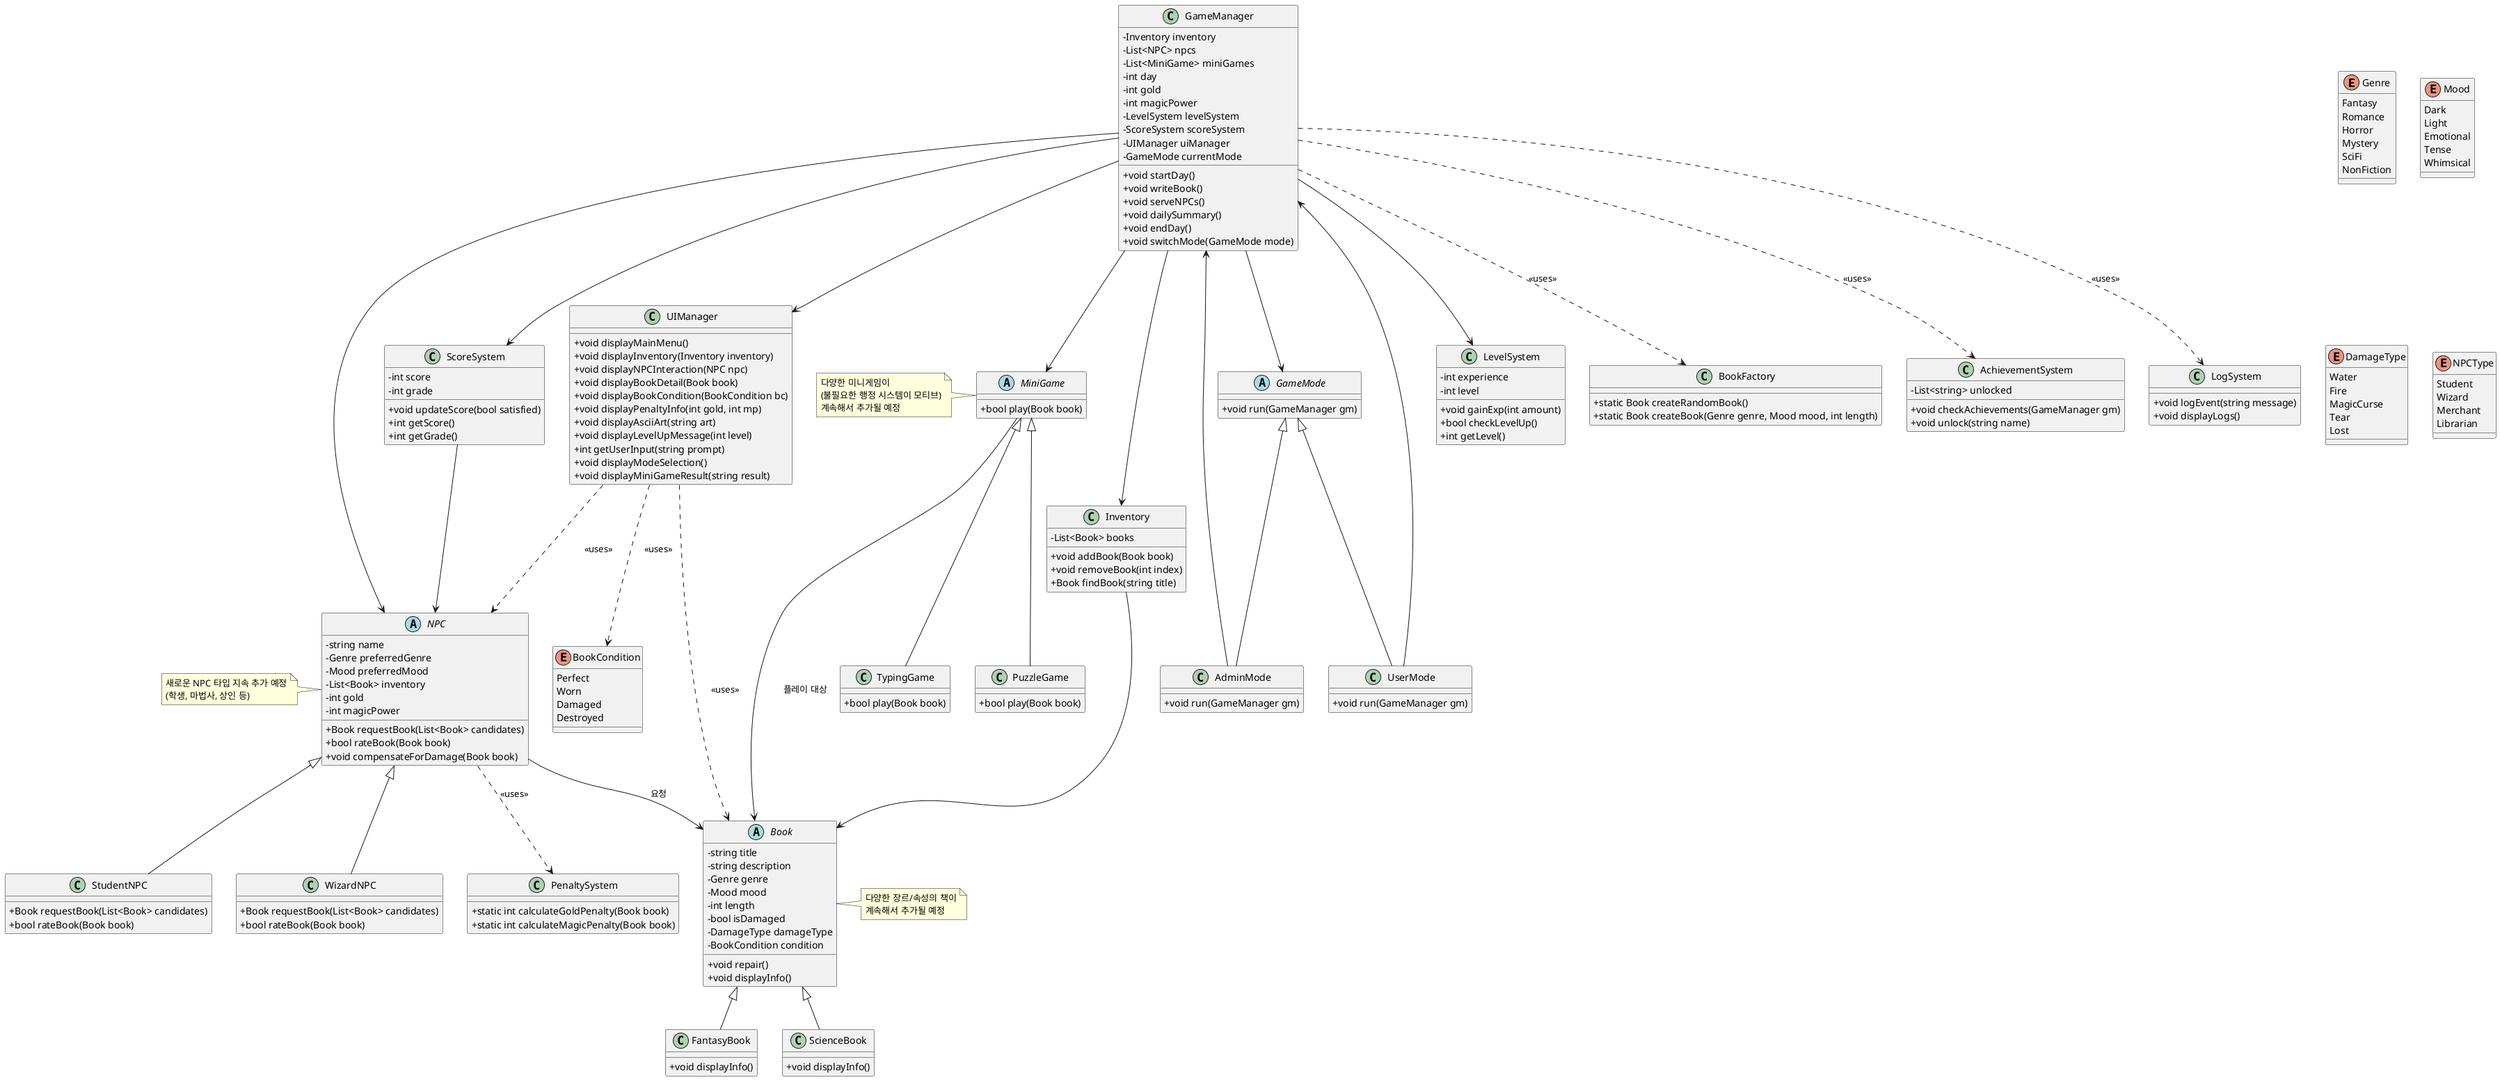@startuml
skinparam classAttributeIconSize 0
' skinparam linetype ortho
skinparam visibilityModifier true

' ============================= '
'          ENUM 정의            '
' ============================= '

enum Genre {
  Fantasy
  Romance
  Horror
  Mystery
  SciFi
  NonFiction
}

enum Mood {
  Dark
  Light
  Emotional
  Tense
  Whimsical
}

enum DamageType {
  Water
  Fire
  MagicCurse
  Tear
  Lost
}

enum NPCType {
  Student
  Wizard
  Merchant
  Librarian
}

enum BookCondition {
  Perfect
  Worn
  Damaged
  Destroyed
}

' ============================= '
'         추상 클래스           '
' ============================= '

abstract class Book {
  - string title
  - string description
  - Genre genre
  - Mood mood
  - int length
  - bool isDamaged
  - DamageType damageType
  - BookCondition condition

  + void repair()
  + void displayInfo()
}
note right of Book
  다양한 장르/속성의 책이
  계속해서 추가될 예정
end note

abstract class NPC {
  - string name
  - Genre preferredGenre
  - Mood preferredMood
  - List<Book> inventory
  - int gold
  - int magicPower

  + Book requestBook(List<Book> candidates)
  + bool rateBook(Book book)
  + void compensateForDamage(Book book)
}
note left of NPC
  새로운 NPC 타입 지속 추가 예정
  (학생, 마법사, 상인 등)
end note

abstract class MiniGame {
  + bool play(Book book)
}
note left of MiniGame
  다양한 미니게임이
  (불필요한 행정 시스템이 모티브)
  계속해서 추가될 예정
end note


abstract class GameMode {
  + void run(GameManager gm)
}

' ============================= '
'         구체 클래스           '
' ============================= '

class FantasyBook extends Book {
  + void displayInfo()
}

class ScienceBook extends Book {
  + void displayInfo()
}

class StudentNPC extends NPC {
  + Book requestBook(List<Book> candidates)
  + bool rateBook(Book book)
}

class WizardNPC extends NPC {
  + Book requestBook(List<Book> candidates)
  + bool rateBook(Book book)
}

class TypingGame extends MiniGame {
  + bool play(Book book)
}

class PuzzleGame extends MiniGame {
  + bool play(Book book)
}

class AdminMode extends GameMode {
  + void run(GameManager gm)
}

class UserMode extends GameMode {
  + void run(GameManager gm)
}

' ============================= '
'         시스템 클래스         '
' ============================= '

class Inventory {
  - List<Book> books
  + void addBook(Book book)
  + void removeBook(int index)
  + Book findBook(string title)
}

class LevelSystem {
  - int experience
  - int level
  + void gainExp(int amount)
  + bool checkLevelUp()
  + int getLevel()
}

class ScoreSystem {
  - int score
  - int grade
  + void updateScore(bool satisfied)
  + int getScore()
  + int getGrade()
}

class UIManager {
  + void displayMainMenu()
  + void displayInventory(Inventory inventory)
  + void displayNPCInteraction(NPC npc)
  + void displayBookDetail(Book book)
  + void displayBookCondition(BookCondition bc)
  + void displayPenaltyInfo(int gold, int mp)
  + void displayAsciiArt(string art)
  + void displayLevelUpMessage(int level)
  + int getUserInput(string prompt)
  + void displayModeSelection()
  + void displayMiniGameResult(string result)
}

class GameManager {
  - Inventory inventory
  - List<NPC> npcs
  - List<MiniGame> miniGames
  - int day
  - int gold
  - int magicPower
  - LevelSystem levelSystem
  - ScoreSystem scoreSystem
  - UIManager uiManager
  - GameMode currentMode
  + void startDay()
  + void writeBook()
  + void serveNPCs()
  + void dailySummary()
  + void endDay()
  + void switchMode(GameMode mode)
}

class PenaltySystem {
  + static int calculateGoldPenalty(Book book)
  + static int calculateMagicPenalty(Book book)
}

class BookFactory {
  + static Book createRandomBook()
  + static Book createBook(Genre genre, Mood mood, int length)
}

class AchievementSystem {
  - List<string> unlocked
  + void checkAchievements(GameManager gm)
  + void unlock(string name)
}

class LogSystem {
  + void logEvent(string message)
  + void displayLogs()
}

' ============================= '
'       관계 및 의존성 설정      '
' ============================= '

GameManager --> Inventory
GameManager --> NPC
GameManager --> MiniGame
GameManager --> LevelSystem
GameManager --> ScoreSystem
GameManager --> UIManager
GameManager --> GameMode

Inventory --> Book
NPC --> Book : 요청
MiniGame --> Book : 플레이 대상
ScoreSystem --> NPC

AdminMode --> GameManager
UserMode --> GameManager

UIManager ..> Book : <<uses>>
UIManager ..> NPC : <<uses>>
UIManager ..> BookCondition : <<uses>>

NPC ..> PenaltySystem : <<uses>>
GameManager ..> BookFactory : <<uses>>
GameManager ..> AchievementSystem : <<uses>>
GameManager ..> LogSystem : <<uses>>

@enduml